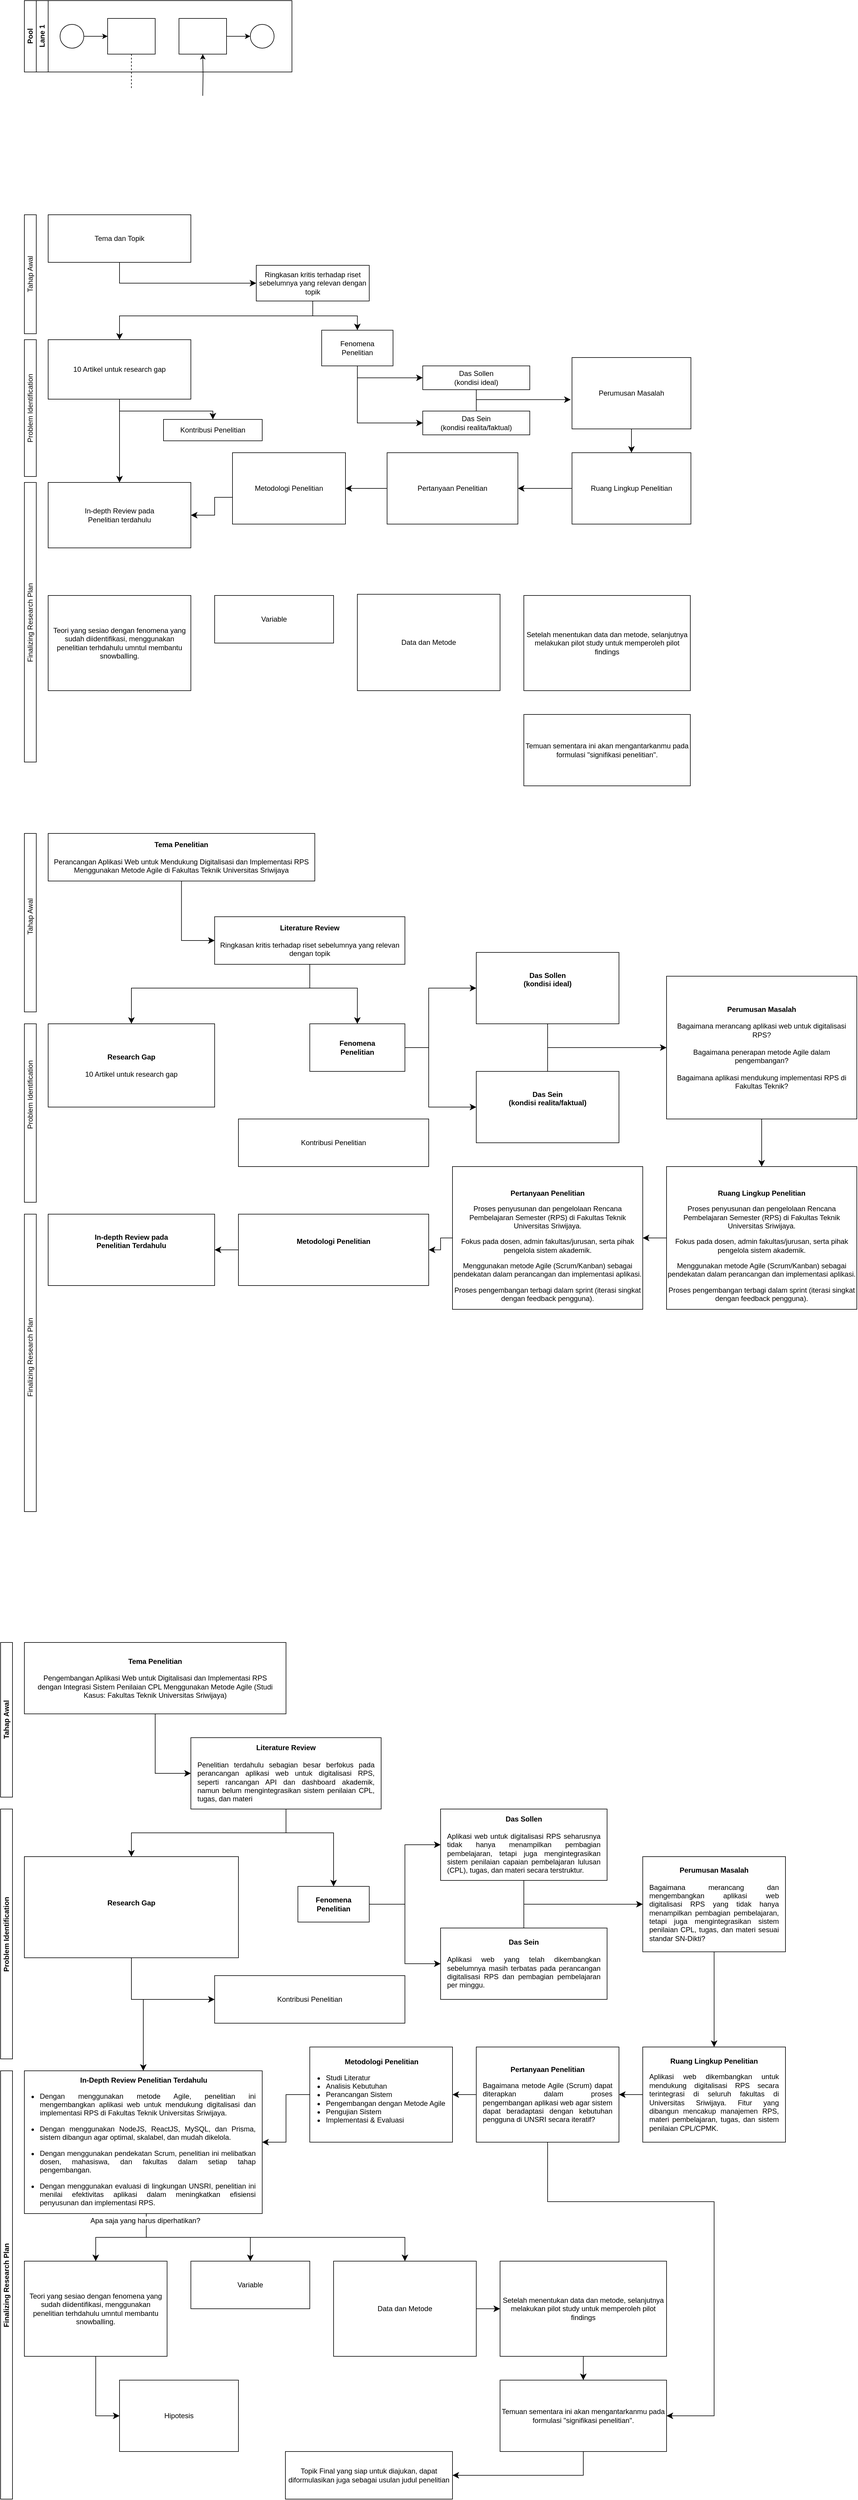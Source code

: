 <mxfile version="28.1.1">
  <diagram id="prtHgNgQTEPvFCAcTncT" name="Page-1">
    <mxGraphModel dx="1389" dy="2029" grid="1" gridSize="10" guides="1" tooltips="1" connect="1" arrows="1" fold="1" page="1" pageScale="1" pageWidth="827" pageHeight="1169" background="none" math="0" shadow="0">
      <root>
        <mxCell id="0" />
        <mxCell id="1" parent="0" />
        <mxCell id="dNxyNK7c78bLwvsdeMH5-19" value="Pool" style="swimlane;html=1;childLayout=stackLayout;resizeParent=1;resizeParentMax=0;horizontal=0;startSize=20;horizontalStack=0;" parent="1" vertex="1">
          <mxGeometry x="120" y="120" width="450" height="120" as="geometry" />
        </mxCell>
        <mxCell id="dNxyNK7c78bLwvsdeMH5-27" value="" style="edgeStyle=orthogonalEdgeStyle;rounded=0;orthogonalLoop=1;jettySize=auto;html=1;dashed=1;endArrow=none;endFill=0;" parent="dNxyNK7c78bLwvsdeMH5-19" source="dNxyNK7c78bLwvsdeMH5-24" edge="1">
          <mxGeometry relative="1" as="geometry">
            <mxPoint x="180" y="150" as="targetPoint" />
          </mxGeometry>
        </mxCell>
        <mxCell id="dNxyNK7c78bLwvsdeMH5-31" style="edgeStyle=orthogonalEdgeStyle;rounded=0;orthogonalLoop=1;jettySize=auto;html=1;endArrow=classic;endFill=1;" parent="dNxyNK7c78bLwvsdeMH5-19" target="dNxyNK7c78bLwvsdeMH5-30" edge="1">
          <mxGeometry relative="1" as="geometry">
            <mxPoint x="300" y="160" as="sourcePoint" />
          </mxGeometry>
        </mxCell>
        <mxCell id="dNxyNK7c78bLwvsdeMH5-20" value="Lane 1" style="swimlane;html=1;startSize=20;horizontal=0;" parent="dNxyNK7c78bLwvsdeMH5-19" vertex="1">
          <mxGeometry x="20" width="430" height="120" as="geometry" />
        </mxCell>
        <mxCell id="dNxyNK7c78bLwvsdeMH5-25" value="" style="edgeStyle=orthogonalEdgeStyle;rounded=0;orthogonalLoop=1;jettySize=auto;html=1;" parent="dNxyNK7c78bLwvsdeMH5-20" source="dNxyNK7c78bLwvsdeMH5-23" target="dNxyNK7c78bLwvsdeMH5-24" edge="1">
          <mxGeometry relative="1" as="geometry" />
        </mxCell>
        <mxCell id="dNxyNK7c78bLwvsdeMH5-23" value="" style="ellipse;whiteSpace=wrap;html=1;" parent="dNxyNK7c78bLwvsdeMH5-20" vertex="1">
          <mxGeometry x="40" y="40" width="40" height="40" as="geometry" />
        </mxCell>
        <mxCell id="dNxyNK7c78bLwvsdeMH5-24" value="" style="rounded=0;whiteSpace=wrap;html=1;fontFamily=Helvetica;fontSize=12;fontColor=#000000;align=center;" parent="dNxyNK7c78bLwvsdeMH5-20" vertex="1">
          <mxGeometry x="120" y="30" width="80" height="60" as="geometry" />
        </mxCell>
        <mxCell id="dNxyNK7c78bLwvsdeMH5-33" value="" style="edgeStyle=orthogonalEdgeStyle;rounded=0;orthogonalLoop=1;jettySize=auto;html=1;endArrow=classic;endFill=1;" parent="dNxyNK7c78bLwvsdeMH5-20" source="dNxyNK7c78bLwvsdeMH5-30" target="dNxyNK7c78bLwvsdeMH5-32" edge="1">
          <mxGeometry relative="1" as="geometry" />
        </mxCell>
        <mxCell id="dNxyNK7c78bLwvsdeMH5-30" value="" style="rounded=0;whiteSpace=wrap;html=1;fontFamily=Helvetica;fontSize=12;fontColor=#000000;align=center;" parent="dNxyNK7c78bLwvsdeMH5-20" vertex="1">
          <mxGeometry x="240" y="30" width="80" height="60" as="geometry" />
        </mxCell>
        <mxCell id="dNxyNK7c78bLwvsdeMH5-32" value="" style="ellipse;whiteSpace=wrap;html=1;" parent="dNxyNK7c78bLwvsdeMH5-20" vertex="1">
          <mxGeometry x="360" y="40" width="40" height="40" as="geometry" />
        </mxCell>
        <mxCell id="nMN_aLY4Aej-MGy4x1CU-2" value="" style="rounded=0;whiteSpace=wrap;html=1;" parent="1" vertex="1">
          <mxGeometry x="120" y="480" width="20" height="200" as="geometry" />
        </mxCell>
        <mxCell id="nMN_aLY4Aej-MGy4x1CU-3" value="Tahap Awal" style="text;html=1;align=center;verticalAlign=middle;whiteSpace=wrap;rounded=0;rotation=-90;" parent="1" vertex="1">
          <mxGeometry x="83.71" y="569.06" width="92.57" height="21.87" as="geometry" />
        </mxCell>
        <mxCell id="nMN_aLY4Aej-MGy4x1CU-5" value="" style="rounded=0;whiteSpace=wrap;html=1;" parent="1" vertex="1">
          <mxGeometry x="120" y="690" width="20" height="230" as="geometry" />
        </mxCell>
        <mxCell id="nMN_aLY4Aej-MGy4x1CU-6" value="Problem Identification" style="text;html=1;align=center;verticalAlign=middle;whiteSpace=wrap;rounded=0;rotation=-90;" parent="1" vertex="1">
          <mxGeometry x="66.86" y="794.06" width="126.29" height="21.87" as="geometry" />
        </mxCell>
        <mxCell id="nMN_aLY4Aej-MGy4x1CU-9" value="" style="rounded=0;whiteSpace=wrap;html=1;" parent="1" vertex="1">
          <mxGeometry x="120" y="930" width="20" height="470" as="geometry" />
        </mxCell>
        <mxCell id="nMN_aLY4Aej-MGy4x1CU-10" value="Finalizing Research Plan" style="text;html=1;align=center;verticalAlign=middle;whiteSpace=wrap;rounded=0;rotation=-90;" parent="1" vertex="1">
          <mxGeometry x="48.42" y="1154.07" width="163.14" height="21.87" as="geometry" />
        </mxCell>
        <mxCell id="nMN_aLY4Aej-MGy4x1CU-13" value="Tema dan Topik" style="rounded=0;whiteSpace=wrap;html=1;" parent="1" vertex="1">
          <mxGeometry x="160" y="480" width="240" height="80" as="geometry" />
        </mxCell>
        <mxCell id="nMN_aLY4Aej-MGy4x1CU-15" value="Ringkasan kritis terhadap riset sebelumnya yang relevan dengan topik" style="rounded=0;whiteSpace=wrap;html=1;" parent="1" vertex="1">
          <mxGeometry x="510" y="565" width="190" height="60" as="geometry" />
        </mxCell>
        <mxCell id="nMN_aLY4Aej-MGy4x1CU-22" value="10 Artikel untuk research gap" style="rounded=0;whiteSpace=wrap;html=1;" parent="1" vertex="1">
          <mxGeometry x="160" y="690" width="240" height="100" as="geometry" />
        </mxCell>
        <mxCell id="nMN_aLY4Aej-MGy4x1CU-24" value="Fenomena&lt;div&gt;Penelitian&lt;/div&gt;" style="rounded=0;whiteSpace=wrap;html=1;" parent="1" vertex="1">
          <mxGeometry x="620" y="674.06" width="120" height="60" as="geometry" />
        </mxCell>
        <mxCell id="nMN_aLY4Aej-MGy4x1CU-33" value="" style="edgeStyle=segmentEdgeStyle;endArrow=classic;html=1;curved=0;rounded=0;endSize=8;startSize=8;fontSize=12;exitX=0.5;exitY=1;exitDx=0;exitDy=0;entryX=0;entryY=0.5;entryDx=0;entryDy=0;" parent="1" source="nMN_aLY4Aej-MGy4x1CU-13" target="nMN_aLY4Aej-MGy4x1CU-15" edge="1">
          <mxGeometry width="50" height="50" relative="1" as="geometry">
            <mxPoint x="370" y="600" as="sourcePoint" />
            <mxPoint x="280" y="630" as="targetPoint" />
            <Array as="points">
              <mxPoint x="280" y="595" />
            </Array>
          </mxGeometry>
        </mxCell>
        <mxCell id="nMN_aLY4Aej-MGy4x1CU-35" value="" style="edgeStyle=elbowEdgeStyle;elbow=vertical;endArrow=classic;html=1;curved=0;rounded=0;endSize=8;startSize=8;fontSize=12;exitX=0.5;exitY=1;exitDx=0;exitDy=0;entryX=0.5;entryY=0;entryDx=0;entryDy=0;" parent="1" source="nMN_aLY4Aej-MGy4x1CU-15" target="nMN_aLY4Aej-MGy4x1CU-22" edge="1">
          <mxGeometry width="50" height="50" relative="1" as="geometry">
            <mxPoint x="370" y="600" as="sourcePoint" />
            <mxPoint x="420" y="550" as="targetPoint" />
            <Array as="points">
              <mxPoint x="520" y="650" />
            </Array>
          </mxGeometry>
        </mxCell>
        <mxCell id="nMN_aLY4Aej-MGy4x1CU-39" value="Das Sollen&lt;div&gt;(kondisi ideal)&lt;/div&gt;" style="rounded=0;whiteSpace=wrap;html=1;" parent="1" vertex="1">
          <mxGeometry x="790" y="734.06" width="180" height="40" as="geometry" />
        </mxCell>
        <mxCell id="nMN_aLY4Aej-MGy4x1CU-40" value="Das Sein&lt;div&gt;(kondisi realita/faktual)&lt;/div&gt;" style="rounded=0;whiteSpace=wrap;html=1;" parent="1" vertex="1">
          <mxGeometry x="790" y="810" width="180" height="40" as="geometry" />
        </mxCell>
        <mxCell id="nMN_aLY4Aej-MGy4x1CU-41" value="" style="edgeStyle=segmentEdgeStyle;endArrow=classic;html=1;curved=0;rounded=0;endSize=8;startSize=8;fontSize=12;exitX=0.5;exitY=1;exitDx=0;exitDy=0;entryX=0;entryY=0.5;entryDx=0;entryDy=0;" parent="1" source="nMN_aLY4Aej-MGy4x1CU-24" target="nMN_aLY4Aej-MGy4x1CU-39" edge="1">
          <mxGeometry width="50" height="50" relative="1" as="geometry">
            <mxPoint x="740" y="760" as="sourcePoint" />
            <mxPoint x="790" y="760" as="targetPoint" />
            <Array as="points">
              <mxPoint x="680" y="754" />
            </Array>
          </mxGeometry>
        </mxCell>
        <mxCell id="nMN_aLY4Aej-MGy4x1CU-44" value="" style="edgeStyle=elbowEdgeStyle;elbow=vertical;endArrow=classic;html=1;curved=0;rounded=0;endSize=8;startSize=8;fontSize=12;entryX=0;entryY=0.5;entryDx=0;entryDy=0;" parent="1" target="nMN_aLY4Aej-MGy4x1CU-40" edge="1">
          <mxGeometry width="50" height="50" relative="1" as="geometry">
            <mxPoint x="680" y="750" as="sourcePoint" />
            <mxPoint x="730" y="850" as="targetPoint" />
            <Array as="points">
              <mxPoint x="740" y="830" />
            </Array>
          </mxGeometry>
        </mxCell>
        <mxCell id="nMN_aLY4Aej-MGy4x1CU-48" value="" style="edgeStyle=elbowEdgeStyle;elbow=vertical;endArrow=classic;html=1;curved=0;rounded=0;endSize=8;startSize=8;fontSize=12;entryX=0.5;entryY=0;entryDx=0;entryDy=0;exitX=0.5;exitY=1;exitDx=0;exitDy=0;" parent="1" source="nMN_aLY4Aej-MGy4x1CU-15" target="nMN_aLY4Aej-MGy4x1CU-24" edge="1">
          <mxGeometry width="50" height="50" relative="1" as="geometry">
            <mxPoint x="600" y="630" as="sourcePoint" />
            <mxPoint x="680" y="660" as="targetPoint" />
            <Array as="points">
              <mxPoint x="640" y="650" />
            </Array>
          </mxGeometry>
        </mxCell>
        <mxCell id="nMN_aLY4Aej-MGy4x1CU-49" value="Perumusan Masalah" style="rounded=0;whiteSpace=wrap;html=1;" parent="1" vertex="1">
          <mxGeometry x="1041" y="720" width="200" height="120" as="geometry" />
        </mxCell>
        <mxCell id="nMN_aLY4Aej-MGy4x1CU-53" value="" style="edgeStyle=segmentEdgeStyle;endArrow=classic;html=1;curved=0;rounded=0;endSize=8;startSize=8;fontSize=12;exitX=0.5;exitY=1;exitDx=0;exitDy=0;entryX=-0.011;entryY=0.59;entryDx=0;entryDy=0;entryPerimeter=0;" parent="1" source="nMN_aLY4Aej-MGy4x1CU-39" target="nMN_aLY4Aej-MGy4x1CU-49" edge="1">
          <mxGeometry width="50" height="50" relative="1" as="geometry">
            <mxPoint x="880" y="870" as="sourcePoint" />
            <mxPoint x="1090" y="791" as="targetPoint" />
            <Array as="points">
              <mxPoint x="880" y="791" />
            </Array>
          </mxGeometry>
        </mxCell>
        <mxCell id="nMN_aLY4Aej-MGy4x1CU-56" value="Kontribusi Penelitian" style="rounded=0;whiteSpace=wrap;html=1;" parent="1" vertex="1">
          <mxGeometry x="354" y="824.06" width="166" height="35.94" as="geometry" />
        </mxCell>
        <mxCell id="nMN_aLY4Aej-MGy4x1CU-58" value="" style="edgeStyle=segmentEdgeStyle;endArrow=classic;html=1;curved=0;rounded=0;endSize=8;startSize=8;fontSize=12;exitX=0.5;exitY=1;exitDx=0;exitDy=0;entryX=0.5;entryY=0;entryDx=0;entryDy=0;" parent="1" source="nMN_aLY4Aej-MGy4x1CU-22" target="nMN_aLY4Aej-MGy4x1CU-56" edge="1">
          <mxGeometry width="50" height="50" relative="1" as="geometry">
            <mxPoint x="440" y="1060" as="sourcePoint" />
            <mxPoint x="490" y="1010" as="targetPoint" />
            <Array as="points">
              <mxPoint x="280" y="810" />
              <mxPoint x="437" y="810" />
            </Array>
          </mxGeometry>
        </mxCell>
        <mxCell id="nMN_aLY4Aej-MGy4x1CU-59" value="In-depth Review pada&lt;div&gt;Penelitian terdahulu&lt;/div&gt;" style="rounded=0;whiteSpace=wrap;html=1;" parent="1" vertex="1">
          <mxGeometry x="160" y="930" width="240" height="110" as="geometry" />
        </mxCell>
        <mxCell id="nMN_aLY4Aej-MGy4x1CU-60" value="" style="endArrow=classic;html=1;rounded=0;fontSize=12;startSize=8;endSize=8;curved=1;exitX=0.5;exitY=1;exitDx=0;exitDy=0;entryX=0.5;entryY=0;entryDx=0;entryDy=0;" parent="1" source="nMN_aLY4Aej-MGy4x1CU-22" target="nMN_aLY4Aej-MGy4x1CU-59" edge="1">
          <mxGeometry width="50" height="50" relative="1" as="geometry">
            <mxPoint x="350" y="920" as="sourcePoint" />
            <mxPoint x="400" y="870" as="targetPoint" />
          </mxGeometry>
        </mxCell>
        <mxCell id="nMN_aLY4Aej-MGy4x1CU-62" value="Metodologi Penelitian" style="rounded=0;whiteSpace=wrap;html=1;" parent="1" vertex="1">
          <mxGeometry x="470" y="880" width="190" height="120" as="geometry" />
        </mxCell>
        <mxCell id="nMN_aLY4Aej-MGy4x1CU-63" value="" style="edgeStyle=segmentEdgeStyle;endArrow=classic;html=1;curved=0;rounded=0;endSize=8;startSize=8;fontSize=12;entryX=1;entryY=0.5;entryDx=0;entryDy=0;exitX=0;exitY=0.5;exitDx=0;exitDy=0;" parent="1" source="nMN_aLY4Aej-MGy4x1CU-62" target="nMN_aLY4Aej-MGy4x1CU-59" edge="1">
          <mxGeometry width="50" height="50" relative="1" as="geometry">
            <mxPoint x="630" y="960" as="sourcePoint" />
            <mxPoint x="680" y="910" as="targetPoint" />
            <Array as="points">
              <mxPoint x="440" y="955" />
              <mxPoint x="440" y="985" />
            </Array>
          </mxGeometry>
        </mxCell>
        <mxCell id="nMN_aLY4Aej-MGy4x1CU-66" value="" style="endArrow=none;html=1;rounded=0;fontSize=12;startSize=8;endSize=8;curved=1;exitX=0.5;exitY=1;exitDx=0;exitDy=0;entryX=0.5;entryY=0;entryDx=0;entryDy=0;" parent="1" source="nMN_aLY4Aej-MGy4x1CU-39" target="nMN_aLY4Aej-MGy4x1CU-40" edge="1">
          <mxGeometry width="50" height="50" relative="1" as="geometry">
            <mxPoint x="1000" y="690" as="sourcePoint" />
            <mxPoint x="1050" y="640" as="targetPoint" />
          </mxGeometry>
        </mxCell>
        <mxCell id="nMN_aLY4Aej-MGy4x1CU-68" value="Ruang Lingkup Penelitian" style="rounded=0;whiteSpace=wrap;html=1;" parent="1" vertex="1">
          <mxGeometry x="1041" y="880" width="200" height="120" as="geometry" />
        </mxCell>
        <mxCell id="nMN_aLY4Aej-MGy4x1CU-70" value="" style="endArrow=classic;html=1;rounded=0;fontSize=12;startSize=8;endSize=8;curved=1;exitX=0.5;exitY=1;exitDx=0;exitDy=0;" parent="1" source="nMN_aLY4Aej-MGy4x1CU-49" target="nMN_aLY4Aej-MGy4x1CU-68" edge="1">
          <mxGeometry width="50" height="50" relative="1" as="geometry">
            <mxPoint x="1110" y="760" as="sourcePoint" />
            <mxPoint x="1160" y="710" as="targetPoint" />
          </mxGeometry>
        </mxCell>
        <mxCell id="nMN_aLY4Aej-MGy4x1CU-71" value="Pertanyaan Penelitian" style="rounded=0;whiteSpace=wrap;html=1;" parent="1" vertex="1">
          <mxGeometry x="730" y="880" width="220" height="120" as="geometry" />
        </mxCell>
        <mxCell id="nMN_aLY4Aej-MGy4x1CU-72" value="" style="endArrow=classic;html=1;rounded=0;fontSize=12;startSize=8;endSize=8;curved=1;exitX=0;exitY=0.5;exitDx=0;exitDy=0;entryX=1;entryY=0.5;entryDx=0;entryDy=0;" parent="1" source="nMN_aLY4Aej-MGy4x1CU-68" target="nMN_aLY4Aej-MGy4x1CU-71" edge="1">
          <mxGeometry width="50" height="50" relative="1" as="geometry">
            <mxPoint x="960" y="840" as="sourcePoint" />
            <mxPoint x="1010" y="790" as="targetPoint" />
          </mxGeometry>
        </mxCell>
        <mxCell id="nMN_aLY4Aej-MGy4x1CU-73" value="" style="endArrow=classic;html=1;rounded=0;fontSize=12;startSize=8;endSize=8;curved=1;exitX=0;exitY=0.5;exitDx=0;exitDy=0;entryX=1;entryY=0.5;entryDx=0;entryDy=0;" parent="1" source="nMN_aLY4Aej-MGy4x1CU-71" target="nMN_aLY4Aej-MGy4x1CU-62" edge="1">
          <mxGeometry width="50" height="50" relative="1" as="geometry">
            <mxPoint x="810" y="840" as="sourcePoint" />
            <mxPoint x="860" y="790" as="targetPoint" />
          </mxGeometry>
        </mxCell>
        <mxCell id="nMN_aLY4Aej-MGy4x1CU-74" value="" style="rounded=0;whiteSpace=wrap;html=1;" parent="1" vertex="1">
          <mxGeometry x="120.01" y="1520" width="20" height="300" as="geometry" />
        </mxCell>
        <mxCell id="nMN_aLY4Aej-MGy4x1CU-75" value="Tahap Awal" style="text;html=1;align=center;verticalAlign=middle;whiteSpace=wrap;rounded=0;rotation=-90;" parent="1" vertex="1">
          <mxGeometry x="83.72" y="1649.06" width="92.57" height="21.87" as="geometry" />
        </mxCell>
        <mxCell id="nMN_aLY4Aej-MGy4x1CU-76" value="" style="rounded=0;whiteSpace=wrap;html=1;" parent="1" vertex="1">
          <mxGeometry x="120.01" y="1840" width="20" height="300" as="geometry" />
        </mxCell>
        <mxCell id="nMN_aLY4Aej-MGy4x1CU-77" value="Problem Identification" style="text;html=1;align=center;verticalAlign=middle;whiteSpace=wrap;rounded=0;rotation=-90;" parent="1" vertex="1">
          <mxGeometry x="66.86" y="1948.13" width="126.29" height="21.87" as="geometry" />
        </mxCell>
        <mxCell id="nMN_aLY4Aej-MGy4x1CU-78" value="" style="rounded=0;whiteSpace=wrap;html=1;" parent="1" vertex="1">
          <mxGeometry x="120.01" y="2160" width="20" height="500" as="geometry" />
        </mxCell>
        <mxCell id="nMN_aLY4Aej-MGy4x1CU-79" value="Finalizing Research Plan" style="text;html=1;align=center;verticalAlign=middle;whiteSpace=wrap;rounded=0;rotation=-90;" parent="1" vertex="1">
          <mxGeometry x="48.44" y="2389.07" width="163.14" height="21.87" as="geometry" />
        </mxCell>
        <mxCell id="nMN_aLY4Aej-MGy4x1CU-80" value="&lt;div&gt;&lt;b&gt;Tema Penelitian&lt;/b&gt;&lt;/div&gt;&lt;div&gt;&lt;br&gt;&lt;/div&gt;Perancangan Aplikasi Web untuk Mendukung Digitalisasi dan Implementasi RPS Menggunakan Metode Agile di Fakultas Teknik Universitas Sriwijaya" style="rounded=0;whiteSpace=wrap;html=1;" parent="1" vertex="1">
          <mxGeometry x="160" y="1520" width="448.44" height="80" as="geometry" />
        </mxCell>
        <mxCell id="nMN_aLY4Aej-MGy4x1CU-81" value="&lt;div&gt;&lt;b&gt;Literature Review&lt;/b&gt;&lt;/div&gt;&lt;div&gt;&lt;br&gt;&lt;/div&gt;Ringkasan kritis terhadap riset sebelumnya yang relevan dengan topik" style="rounded=0;whiteSpace=wrap;html=1;" parent="1" vertex="1">
          <mxGeometry x="440" y="1660" width="320" height="80" as="geometry" />
        </mxCell>
        <mxCell id="nMN_aLY4Aej-MGy4x1CU-82" value="&lt;div&gt;&lt;b&gt;Research Gap&lt;/b&gt;&lt;/div&gt;&lt;div&gt;&lt;br&gt;&lt;/div&gt;10 Artikel untuk research gap" style="rounded=0;whiteSpace=wrap;html=1;" parent="1" vertex="1">
          <mxGeometry x="160" y="1840" width="280" height="140" as="geometry" />
        </mxCell>
        <mxCell id="nMN_aLY4Aej-MGy4x1CU-84" value="" style="edgeStyle=segmentEdgeStyle;endArrow=classic;html=1;curved=0;rounded=0;endSize=8;startSize=8;fontSize=12;exitX=0.5;exitY=1;exitDx=0;exitDy=0;entryX=0;entryY=0.5;entryDx=0;entryDy=0;" parent="1" source="nMN_aLY4Aej-MGy4x1CU-80" target="nMN_aLY4Aej-MGy4x1CU-81" edge="1">
          <mxGeometry width="50" height="50" relative="1" as="geometry">
            <mxPoint x="361.56" y="1640" as="sourcePoint" />
            <mxPoint x="271.56" y="1670" as="targetPoint" />
            <Array as="points">
              <mxPoint x="384" y="1700" />
            </Array>
          </mxGeometry>
        </mxCell>
        <mxCell id="nMN_aLY4Aej-MGy4x1CU-85" value="" style="edgeStyle=elbowEdgeStyle;elbow=vertical;endArrow=classic;html=1;curved=0;rounded=0;endSize=8;startSize=8;fontSize=12;exitX=0.5;exitY=1;exitDx=0;exitDy=0;entryX=0.5;entryY=0;entryDx=0;entryDy=0;" parent="1" source="nMN_aLY4Aej-MGy4x1CU-81" target="nMN_aLY4Aej-MGy4x1CU-82" edge="1">
          <mxGeometry width="50" height="50" relative="1" as="geometry">
            <mxPoint x="361.56" y="1640" as="sourcePoint" />
            <mxPoint x="411.56" y="1590" as="targetPoint" />
            <Array as="points">
              <mxPoint x="460" y="1780" />
            </Array>
          </mxGeometry>
        </mxCell>
        <mxCell id="nMN_aLY4Aej-MGy4x1CU-86" value="&lt;b&gt;Das Sollen&lt;/b&gt;&lt;div&gt;&lt;b&gt;(kondisi ideal)&lt;/b&gt;&lt;/div&gt;&lt;div&gt;&lt;b&gt;&lt;br&gt;&lt;/b&gt;&lt;/div&gt;&lt;div&gt;&lt;b&gt;&lt;br&gt;&lt;/b&gt;&lt;/div&gt;" style="rounded=0;whiteSpace=wrap;html=1;" parent="1" vertex="1">
          <mxGeometry x="880" y="1720" width="240" height="120" as="geometry" />
        </mxCell>
        <mxCell id="nMN_aLY4Aej-MGy4x1CU-87" value="&lt;b&gt;Das Sein&lt;/b&gt;&lt;div&gt;&lt;b&gt;(kondisi realita/faktual)&lt;/b&gt;&lt;/div&gt;&lt;div&gt;&lt;b&gt;&lt;br&gt;&lt;/b&gt;&lt;/div&gt;&lt;div&gt;&lt;b&gt;&lt;br&gt;&lt;/b&gt;&lt;/div&gt;" style="rounded=0;whiteSpace=wrap;html=1;" parent="1" vertex="1">
          <mxGeometry x="880" y="1920" width="240" height="120" as="geometry" />
        </mxCell>
        <mxCell id="nMN_aLY4Aej-MGy4x1CU-121" value="" style="edgeStyle=none;curved=1;rounded=0;orthogonalLoop=1;jettySize=auto;html=1;fontSize=12;startSize=8;endSize=8;" parent="1" source="nMN_aLY4Aej-MGy4x1CU-91" target="nMN_aLY4Aej-MGy4x1CU-100" edge="1">
          <mxGeometry relative="1" as="geometry" />
        </mxCell>
        <mxCell id="nMN_aLY4Aej-MGy4x1CU-91" value="&lt;div&gt;&lt;b&gt;Perumusan Masalah&lt;/b&gt;&lt;/div&gt;&lt;div&gt;&lt;br&gt;&lt;/div&gt;&lt;div&gt;Bagaimana merancang aplikasi web untuk digitalisasi RPS?&lt;/div&gt;&lt;div&gt;&lt;br&gt;&lt;/div&gt;&lt;div&gt;Bagaimana penerapan metode Agile dalam pengembangan?&lt;/div&gt;&lt;div&gt;&lt;br&gt;&lt;/div&gt;&lt;div&gt;Bagaimana aplikasi mendukung implementasi RPS di Fakultas Teknik?&lt;/div&gt;" style="rounded=0;whiteSpace=wrap;html=1;" parent="1" vertex="1">
          <mxGeometry x="1200" y="1760" width="320" height="240" as="geometry" />
        </mxCell>
        <mxCell id="nMN_aLY4Aej-MGy4x1CU-93" value="Kontribusi Penelitian" style="rounded=0;whiteSpace=wrap;html=1;" parent="1" vertex="1">
          <mxGeometry x="480" y="2000" width="320" height="80" as="geometry" />
        </mxCell>
        <mxCell id="nMN_aLY4Aej-MGy4x1CU-95" value="&lt;b&gt;In-depth Review pada&lt;/b&gt;&lt;div&gt;&lt;b&gt;Penelitian Terdahulu&lt;/b&gt;&lt;/div&gt;&lt;div&gt;&lt;b&gt;&lt;br&gt;&lt;/b&gt;&lt;/div&gt;&lt;div&gt;&lt;b&gt;&lt;br&gt;&lt;/b&gt;&lt;/div&gt;" style="rounded=0;whiteSpace=wrap;html=1;" parent="1" vertex="1">
          <mxGeometry x="160" y="2160" width="280" height="120" as="geometry" />
        </mxCell>
        <mxCell id="nMN_aLY4Aej-MGy4x1CU-97" value="&lt;b&gt;Metodologi Penelitian&lt;/b&gt;&lt;div&gt;&lt;br&gt;&lt;/div&gt;&lt;div&gt;&lt;br&gt;&lt;/div&gt;" style="rounded=0;whiteSpace=wrap;html=1;" parent="1" vertex="1">
          <mxGeometry x="480" y="2160" width="320" height="120" as="geometry" />
        </mxCell>
        <mxCell id="nMN_aLY4Aej-MGy4x1CU-98" value="" style="edgeStyle=segmentEdgeStyle;endArrow=classic;html=1;curved=0;rounded=0;endSize=8;startSize=8;fontSize=12;entryX=1;entryY=0.5;entryDx=0;entryDy=0;exitX=0;exitY=0.5;exitDx=0;exitDy=0;" parent="1" source="nMN_aLY4Aej-MGy4x1CU-97" target="nMN_aLY4Aej-MGy4x1CU-95" edge="1">
          <mxGeometry width="50" height="50" relative="1" as="geometry">
            <mxPoint x="621.56" y="2020" as="sourcePoint" />
            <mxPoint x="671.56" y="1970" as="targetPoint" />
            <Array as="points">
              <mxPoint x="480" y="2220" />
              <mxPoint x="480" y="2220" />
            </Array>
          </mxGeometry>
        </mxCell>
        <mxCell id="nMN_aLY4Aej-MGy4x1CU-100" value="&lt;p data-pm-slice=&quot;0 0 []&quot;&gt;&lt;br&gt;&lt;/p&gt;&lt;p data-pm-slice=&quot;0 0 []&quot;&gt;&lt;b&gt;Ruang Lingkup Penelitian&lt;/b&gt;&lt;/p&gt;&lt;p data-pm-slice=&quot;0 0 []&quot;&gt;Proses penyusunan dan pengelolaan Rencana Pembelajaran Semester (RPS) di Fakultas Teknik Universitas Sriwijaya.&lt;/p&gt;&lt;p&gt;&lt;/p&gt;&lt;p&gt;Fokus pada dosen, admin fakultas/jurusan, serta pihak pengelola sistem akademik.&lt;/p&gt;&lt;p&gt;&lt;/p&gt;&lt;p&gt;Menggunakan metode Agile (Scrum/Kanban) sebagai pendekatan dalam perancangan dan implementasi aplikasi.&lt;/p&gt;&lt;p&gt;&lt;/p&gt;&lt;p&gt;Proses pengembangan terbagi dalam sprint (iterasi singkat dengan feedback pengguna).&lt;/p&gt;" style="rounded=0;whiteSpace=wrap;html=1;" parent="1" vertex="1">
          <mxGeometry x="1200" y="2080" width="320" height="240" as="geometry" />
        </mxCell>
        <mxCell id="nMN_aLY4Aej-MGy4x1CU-102" value="&lt;p data-pm-slice=&quot;0 0 []&quot;&gt;&lt;br&gt;&lt;/p&gt;&lt;p data-pm-slice=&quot;0 0 []&quot;&gt;&lt;b&gt;Pertanyaan Penelitian&lt;/b&gt;&lt;/p&gt;&lt;p data-pm-slice=&quot;0 0 []&quot;&gt;Proses penyusunan dan pengelolaan Rencana Pembelajaran Semester (RPS) di Fakultas Teknik Universitas Sriwijaya.&lt;/p&gt;&lt;p&gt;&lt;/p&gt;&lt;p&gt;Fokus pada dosen, admin fakultas/jurusan, serta pihak pengelola sistem akademik.&lt;/p&gt;&lt;p&gt;&lt;/p&gt;&lt;p&gt;Menggunakan metode Agile (Scrum/Kanban) sebagai pendekatan dalam perancangan dan implementasi aplikasi.&lt;/p&gt;&lt;p&gt;&lt;/p&gt;&lt;p&gt;Proses pengembangan terbagi dalam sprint (iterasi singkat dengan feedback pengguna).&lt;/p&gt;" style="rounded=0;whiteSpace=wrap;html=1;" parent="1" vertex="1">
          <mxGeometry x="840" y="2080" width="320" height="240" as="geometry" />
        </mxCell>
        <mxCell id="nMN_aLY4Aej-MGy4x1CU-103" value="" style="endArrow=classic;html=1;rounded=0;fontSize=12;startSize=8;endSize=8;curved=1;exitX=0;exitY=0.5;exitDx=0;exitDy=0;entryX=1;entryY=0.5;entryDx=0;entryDy=0;" parent="1" source="nMN_aLY4Aej-MGy4x1CU-100" target="nMN_aLY4Aej-MGy4x1CU-102" edge="1">
          <mxGeometry width="50" height="50" relative="1" as="geometry">
            <mxPoint x="951.56" y="1900" as="sourcePoint" />
            <mxPoint x="1001.56" y="1850" as="targetPoint" />
          </mxGeometry>
        </mxCell>
        <mxCell id="nMN_aLY4Aej-MGy4x1CU-104" value="" style="endArrow=classic;html=1;rounded=0;fontSize=12;startSize=8;endSize=8;exitX=0;exitY=0.5;exitDx=0;exitDy=0;entryX=1;entryY=0.5;entryDx=0;entryDy=0;edgeStyle=orthogonalEdgeStyle;" parent="1" source="nMN_aLY4Aej-MGy4x1CU-102" target="nMN_aLY4Aej-MGy4x1CU-97" edge="1">
          <mxGeometry width="50" height="50" relative="1" as="geometry">
            <mxPoint x="801.56" y="1900" as="sourcePoint" />
            <mxPoint x="851.56" y="1850" as="targetPoint" />
          </mxGeometry>
        </mxCell>
        <mxCell id="nMN_aLY4Aej-MGy4x1CU-83" value="&lt;b&gt;Fenomena&lt;/b&gt;&lt;div&gt;&lt;b&gt;Penelitian&lt;/b&gt;&lt;/div&gt;" style="rounded=0;whiteSpace=wrap;html=1;" parent="1" vertex="1">
          <mxGeometry x="600" y="1840" width="160" height="80" as="geometry" />
        </mxCell>
        <mxCell id="nMN_aLY4Aej-MGy4x1CU-112" value="" style="edgeStyle=segmentEdgeStyle;endArrow=classic;html=1;curved=0;rounded=0;endSize=8;startSize=8;fontSize=12;exitX=0.5;exitY=1;exitDx=0;exitDy=0;entryX=0.5;entryY=0;entryDx=0;entryDy=0;" parent="1" source="nMN_aLY4Aej-MGy4x1CU-81" target="nMN_aLY4Aej-MGy4x1CU-83" edge="1">
          <mxGeometry width="50" height="50" relative="1" as="geometry">
            <mxPoint x="610" y="1800" as="sourcePoint" />
            <mxPoint x="660" y="1750" as="targetPoint" />
            <Array as="points">
              <mxPoint x="600" y="1780" />
              <mxPoint x="680" y="1780" />
            </Array>
          </mxGeometry>
        </mxCell>
        <mxCell id="nMN_aLY4Aej-MGy4x1CU-114" value="" style="edgeStyle=segmentEdgeStyle;endArrow=classic;html=1;curved=0;rounded=0;endSize=8;startSize=8;fontSize=12;exitX=1;exitY=0.5;exitDx=0;exitDy=0;entryX=0;entryY=0.5;entryDx=0;entryDy=0;" parent="1" source="nMN_aLY4Aej-MGy4x1CU-83" target="nMN_aLY4Aej-MGy4x1CU-86" edge="1">
          <mxGeometry width="50" height="50" relative="1" as="geometry">
            <mxPoint x="890" y="1930" as="sourcePoint" />
            <mxPoint x="840" y="1820" as="targetPoint" />
            <Array as="points">
              <mxPoint x="800" y="1880" />
              <mxPoint x="800" y="1780" />
            </Array>
          </mxGeometry>
        </mxCell>
        <mxCell id="nMN_aLY4Aej-MGy4x1CU-115" value="" style="edgeStyle=segmentEdgeStyle;endArrow=classic;html=1;curved=0;rounded=0;endSize=8;startSize=8;fontSize=12;exitX=1;exitY=0.5;exitDx=0;exitDy=0;entryX=0;entryY=0.5;entryDx=0;entryDy=0;" parent="1" source="nMN_aLY4Aej-MGy4x1CU-83" target="nMN_aLY4Aej-MGy4x1CU-87" edge="1">
          <mxGeometry width="50" height="50" relative="1" as="geometry">
            <mxPoint x="890" y="1930" as="sourcePoint" />
            <mxPoint x="940" y="1880" as="targetPoint" />
            <Array as="points">
              <mxPoint x="800" y="1880" />
              <mxPoint x="800" y="1980" />
            </Array>
          </mxGeometry>
        </mxCell>
        <mxCell id="nMN_aLY4Aej-MGy4x1CU-116" value="" style="edgeStyle=segmentEdgeStyle;endArrow=classic;html=1;curved=0;rounded=0;endSize=8;startSize=8;fontSize=12;exitX=0.5;exitY=0;exitDx=0;exitDy=0;" parent="1" source="nMN_aLY4Aej-MGy4x1CU-87" target="nMN_aLY4Aej-MGy4x1CU-91" edge="1">
          <mxGeometry width="50" height="50" relative="1" as="geometry">
            <mxPoint x="890" y="1930" as="sourcePoint" />
            <mxPoint x="1160" y="1880" as="targetPoint" />
            <Array as="points">
              <mxPoint x="1000" y="1880" />
            </Array>
          </mxGeometry>
        </mxCell>
        <mxCell id="nMN_aLY4Aej-MGy4x1CU-117" value="" style="endArrow=none;html=1;rounded=0;fontSize=12;startSize=8;endSize=8;curved=1;" parent="1" source="nMN_aLY4Aej-MGy4x1CU-87" target="nMN_aLY4Aej-MGy4x1CU-86" edge="1">
          <mxGeometry width="50" height="50" relative="1" as="geometry">
            <mxPoint x="890" y="1930" as="sourcePoint" />
            <mxPoint x="940" y="1850" as="targetPoint" />
          </mxGeometry>
        </mxCell>
        <mxCell id="nMN_aLY4Aej-MGy4x1CU-122" style="edgeStyle=none;curved=1;rounded=0;orthogonalLoop=1;jettySize=auto;html=1;exitX=0.5;exitY=1;exitDx=0;exitDy=0;fontSize=12;startSize=8;endSize=8;" parent="1" source="nMN_aLY4Aej-MGy4x1CU-91" target="nMN_aLY4Aej-MGy4x1CU-91" edge="1">
          <mxGeometry relative="1" as="geometry" />
        </mxCell>
        <mxCell id="2Rb1Rq0uL14Hy_rAvJgN-1" value="Teori yang sesiao dengan fenomena yang sudah diidentifikasi, menggunakan penelitian terhdahulu umntul membantu snowballing." style="rounded=0;whiteSpace=wrap;html=1;" parent="1" vertex="1">
          <mxGeometry x="160" y="1120" width="240" height="160" as="geometry" />
        </mxCell>
        <mxCell id="2Rb1Rq0uL14Hy_rAvJgN-2" value="Temuan sementara ini akan mengantarkanmu pada formulasi &quot;signifikasi penelitian&quot;." style="rounded=0;whiteSpace=wrap;html=1;" parent="1" vertex="1">
          <mxGeometry x="960" y="1320" width="280" height="120" as="geometry" />
        </mxCell>
        <mxCell id="2Rb1Rq0uL14Hy_rAvJgN-3" value="Variable" style="rounded=0;whiteSpace=wrap;html=1;" parent="1" vertex="1">
          <mxGeometry x="440" y="1120" width="200" height="80" as="geometry" />
        </mxCell>
        <mxCell id="2Rb1Rq0uL14Hy_rAvJgN-4" value="Data dan Metode" style="rounded=0;whiteSpace=wrap;html=1;" parent="1" vertex="1">
          <mxGeometry x="680" y="1117.97" width="240" height="162.03" as="geometry" />
        </mxCell>
        <mxCell id="2Rb1Rq0uL14Hy_rAvJgN-5" value="Setelah menentukan data dan metode, selanjutnya melakukan pilot study untuk memperoleh pilot findings" style="rounded=0;whiteSpace=wrap;html=1;" parent="1" vertex="1">
          <mxGeometry x="960" y="1120" width="280" height="160" as="geometry" />
        </mxCell>
        <mxCell id="2Rb1Rq0uL14Hy_rAvJgN-6" value="" style="rounded=0;whiteSpace=wrap;html=1;" parent="1" vertex="1">
          <mxGeometry x="80" y="2880" width="20" height="260" as="geometry" />
        </mxCell>
        <mxCell id="2Rb1Rq0uL14Hy_rAvJgN-7" value="Tahap Awal" style="text;html=1;align=center;verticalAlign=middle;whiteSpace=wrap;rounded=0;rotation=-90;fontStyle=1" parent="1" vertex="1">
          <mxGeometry x="43.72" y="2999.06" width="92.57" height="21.87" as="geometry" />
        </mxCell>
        <mxCell id="2Rb1Rq0uL14Hy_rAvJgN-12" value="&lt;div&gt;&lt;b&gt;Tema Penelitian&lt;/b&gt;&lt;/div&gt;&lt;div&gt;&lt;br&gt;&lt;/div&gt;Pengembangan Aplikasi Web untuk Digitalisasi dan Implementasi RPS dengan Integrasi Sistem Penilaian CPL Menggunakan Metode Agile (Studi Kasus: Fakultas Teknik Universitas Sriwijaya)" style="rounded=0;whiteSpace=wrap;html=1;spacingLeft=10;spacingRight=10;" parent="1" vertex="1">
          <mxGeometry x="120" y="2880" width="440" height="120" as="geometry" />
        </mxCell>
        <mxCell id="2Rb1Rq0uL14Hy_rAvJgN-13" value="&lt;div&gt;&lt;b&gt;Literature Review&lt;/b&gt;&lt;/div&gt;&lt;div&gt;&lt;br&gt;&lt;/div&gt;&lt;div style=&quot;text-align: justify;&quot;&gt;&lt;span style=&quot;background-color: transparent; color: light-dark(rgb(0, 0, 0), rgb(255, 255, 255));&quot;&gt;Penelitian terdahulu sebagian besar berfokus pada perancangan aplikasi web untuk digitalisasi RPS, seperti rancangan API dan dashboard akademik, namun belum mengintegrasikan sistem penilaian CPL, tugas, dan materi&lt;/span&gt;&lt;/div&gt;" style="rounded=0;whiteSpace=wrap;html=1;spacingLeft=10;spacingRight=10;" parent="1" vertex="1">
          <mxGeometry x="400" y="3040" width="320" height="120" as="geometry" />
        </mxCell>
        <mxCell id="2Rb1Rq0uL14Hy_rAvJgN-14" value="&lt;div style=&quot;&quot;&gt;&lt;div&gt;&lt;b&gt;Research Gap&lt;/b&gt;&lt;/div&gt;&lt;div&gt;&lt;b&gt;&lt;br&gt;&lt;/b&gt;&lt;/div&gt;&lt;/div&gt;" style="rounded=0;whiteSpace=wrap;html=1;spacingLeft=10;spacingRight=10;" parent="1" vertex="1">
          <mxGeometry x="120" y="3240" width="360" height="170" as="geometry" />
        </mxCell>
        <mxCell id="2Rb1Rq0uL14Hy_rAvJgN-15" value="" style="edgeStyle=segmentEdgeStyle;endArrow=classic;html=1;curved=0;rounded=0;endSize=8;startSize=8;fontSize=12;exitX=0.5;exitY=1;exitDx=0;exitDy=0;entryX=0;entryY=0.5;entryDx=0;entryDy=0;" parent="1" source="2Rb1Rq0uL14Hy_rAvJgN-12" target="2Rb1Rq0uL14Hy_rAvJgN-13" edge="1">
          <mxGeometry width="50" height="50" relative="1" as="geometry">
            <mxPoint x="323.12" y="3080" as="sourcePoint" />
            <mxPoint x="233.12" y="3110" as="targetPoint" />
            <Array as="points">
              <mxPoint x="340" y="3100" />
            </Array>
          </mxGeometry>
        </mxCell>
        <mxCell id="2Rb1Rq0uL14Hy_rAvJgN-16" value="" style="edgeStyle=elbowEdgeStyle;elbow=vertical;endArrow=classic;html=1;curved=0;rounded=0;endSize=8;startSize=8;fontSize=12;exitX=0.5;exitY=1;exitDx=0;exitDy=0;entryX=0.5;entryY=0;entryDx=0;entryDy=0;" parent="1" source="2Rb1Rq0uL14Hy_rAvJgN-13" target="2Rb1Rq0uL14Hy_rAvJgN-14" edge="1">
          <mxGeometry width="50" height="50" relative="1" as="geometry">
            <mxPoint x="323.12" y="3080" as="sourcePoint" />
            <mxPoint x="373.12" y="3030" as="targetPoint" />
            <Array as="points" />
          </mxGeometry>
        </mxCell>
        <mxCell id="2Rb1Rq0uL14Hy_rAvJgN-17" value="&lt;b&gt;Das Sollen&lt;/b&gt;&lt;div&gt;&lt;br&gt;&lt;/div&gt;&lt;div style=&quot;text-align: justify;&quot;&gt;Aplikasi web untuk digitalisasi RPS seharusnya tidak hanya menampilkan pembagian pembelajaran, tetapi juga mengintegrasikan sistem penilaian capaian pembelajaran lulusan (CPL), tugas, dan materi secara terstruktur.&lt;/div&gt;" style="rounded=0;whiteSpace=wrap;html=1;spacingLeft=10;spacingRight=10;" parent="1" vertex="1">
          <mxGeometry x="820" y="3160" width="280" height="120" as="geometry" />
        </mxCell>
        <mxCell id="2Rb1Rq0uL14Hy_rAvJgN-18" value="&lt;b&gt;Das Sein&lt;/b&gt;&lt;div&gt;&lt;br&gt;&lt;/div&gt;&lt;div style=&quot;text-align: justify;&quot;&gt;Aplikasi web yang telah dikembangkan sebelumnya masih terbatas pada perancangan digitalisasi RPS dan pembagian pembelajaran per minggu.&lt;/div&gt;" style="rounded=0;whiteSpace=wrap;html=1;spacingLeft=10;spacingRight=10;align=center;" parent="1" vertex="1">
          <mxGeometry x="820" y="3360" width="280" height="120" as="geometry" />
        </mxCell>
        <mxCell id="2Rb1Rq0uL14Hy_rAvJgN-19" value="" style="edgeStyle=none;curved=1;rounded=0;orthogonalLoop=1;jettySize=auto;html=1;fontSize=12;startSize=8;endSize=8;" parent="1" source="2Rb1Rq0uL14Hy_rAvJgN-20" target="2Rb1Rq0uL14Hy_rAvJgN-26" edge="1">
          <mxGeometry relative="1" as="geometry" />
        </mxCell>
        <mxCell id="2Rb1Rq0uL14Hy_rAvJgN-20" value="&lt;div&gt;&lt;b&gt;Perumusan Masalah&lt;/b&gt;&lt;/div&gt;&lt;div&gt;&lt;b&gt;&lt;br&gt;&lt;/b&gt;&lt;/div&gt;&lt;div style=&quot;text-align: justify;&quot;&gt;&lt;span style=&quot;background-color: transparent; color: light-dark(rgb(0, 0, 0), rgb(255, 255, 255));&quot;&gt;Bagaimana merancang dan mengembangkan aplikasi web digitalisasi RPS yang tidak hanya menampilkan pembagian pembelajaran, tetapi juga &lt;/span&gt;&lt;span style=&quot;text-align: justify; background-color: transparent; color: light-dark(rgb(0, 0, 0), rgb(255, 255, 255));&quot; data-end=&quot;444&quot; data-start=&quot;384&quot;&gt;mengintegrasikan sistem penilaian CPL, tugas, dan materi&lt;/span&gt;&lt;span style=&quot;text-align: justify; background-color: transparent; color: light-dark(rgb(0, 0, 0), rgb(255, 255, 255));&quot;&gt; sesuai standar SN-Dikti?&lt;/span&gt;&lt;/div&gt;" style="rounded=0;whiteSpace=wrap;html=1;verticalAlign=middle;spacingLeft=10;spacingRight=10;" parent="1" vertex="1">
          <mxGeometry x="1160" y="3240" width="240" height="160" as="geometry" />
        </mxCell>
        <mxCell id="2Rb1Rq0uL14Hy_rAvJgN-21" value="Kontribusi Penelitian" style="rounded=0;whiteSpace=wrap;html=1;" parent="1" vertex="1">
          <mxGeometry x="440" y="3440" width="320" height="80" as="geometry" />
        </mxCell>
        <mxCell id="2Rb1Rq0uL14Hy_rAvJgN-52" value="" style="edgeStyle=orthogonalEdgeStyle;rounded=0;orthogonalLoop=1;jettySize=auto;html=1;fontSize=12;startSize=8;endSize=8;" parent="1" source="2Rb1Rq0uL14Hy_rAvJgN-22" target="2Rb1Rq0uL14Hy_rAvJgN-38" edge="1">
          <mxGeometry relative="1" as="geometry">
            <Array as="points">
              <mxPoint x="325" y="3880" />
              <mxPoint x="240" y="3880" />
            </Array>
          </mxGeometry>
        </mxCell>
        <mxCell id="2Rb1Rq0uL14Hy_rAvJgN-22" value="&lt;div&gt;&lt;div&gt;&lt;span style=&quot;white-space: pre;&quot;&gt;&#x9;&lt;/span&gt;&lt;b&gt;In-Depth Review Penelitian Terdahulu&lt;/b&gt;&lt;/div&gt;&lt;ul&gt;&lt;li data-end=&quot;276&quot; data-start=&quot;102&quot;&gt;&lt;p style=&quot;text-align: justify;&quot; data-end=&quot;276&quot; data-start=&quot;104&quot;&gt;&lt;span data-end=&quot;139&quot; data-start=&quot;104&quot;&gt;Dengan menggunakan metode Agile&lt;/span&gt;, penelitian ini mengembangkan aplikasi web untuk mendukung digitalisasi dan implementasi RPS di Fakultas Teknik Universitas Sriwijaya.&lt;/p&gt;&lt;/li&gt;&lt;li data-end=&quot;399&quot; data-start=&quot;277&quot;&gt;&lt;p style=&quot;text-align: justify;&quot; data-end=&quot;399&quot; data-start=&quot;279&quot;&gt;&lt;span data-end=&quot;336&quot; data-start=&quot;279&quot;&gt;Dengan menggunakan NodeJS, ReactJS, MySQL, dan Prisma&lt;/span&gt;, sistem dibangun agar optimal, skalabel, dan mudah dikelola.&lt;/p&gt;&lt;/li&gt;&lt;li data-end=&quot;534&quot; data-start=&quot;400&quot;&gt;&lt;p style=&quot;text-align: justify;&quot; data-end=&quot;534&quot; data-start=&quot;402&quot;&gt;&lt;span data-end=&quot;441&quot; data-start=&quot;402&quot;&gt;Dengan menggunakan pendekatan Scrum&lt;/span&gt;, penelitian ini melibatkan dosen, mahasiswa, dan fakultas dalam setiap tahap pengembangan.&lt;/p&gt;&lt;/li&gt;&lt;li data-end=&quot;697&quot; data-start=&quot;535&quot;&gt;&lt;p style=&quot;text-align: justify;&quot; data-end=&quot;697&quot; data-start=&quot;537&quot;&gt;&lt;span data-end=&quot;588&quot; data-start=&quot;537&quot;&gt;Dengan menggunakan evaluasi di lingkungan UNSRI&lt;/span&gt;, penelitian ini menilai efektivitas aplikasi dalam meningkatkan efisiensi penyusunan dan implementasi RPS.&lt;/p&gt;&lt;/li&gt;&lt;/ul&gt;&lt;/div&gt;" style="rounded=0;whiteSpace=wrap;html=1;spacingLeft=-15;spacingRight=10;spacingTop=10;" parent="1" vertex="1">
          <mxGeometry x="120" y="3600" width="400" height="240" as="geometry" />
        </mxCell>
        <mxCell id="2Rb1Rq0uL14Hy_rAvJgN-23" value="" style="endArrow=classic;html=1;rounded=0;fontSize=12;startSize=8;endSize=8;exitX=0.5;exitY=1;exitDx=0;exitDy=0;entryX=0.5;entryY=0;entryDx=0;entryDy=0;edgeStyle=orthogonalEdgeStyle;" parent="1" source="2Rb1Rq0uL14Hy_rAvJgN-14" target="2Rb1Rq0uL14Hy_rAvJgN-22" edge="1">
          <mxGeometry width="50" height="50" relative="1" as="geometry">
            <mxPoint x="303.12" y="3420" as="sourcePoint" />
            <mxPoint x="353.12" y="3370" as="targetPoint" />
            <Array as="points">
              <mxPoint x="300" y="3480" />
              <mxPoint x="320" y="3480" />
            </Array>
          </mxGeometry>
        </mxCell>
        <mxCell id="2Rb1Rq0uL14Hy_rAvJgN-24" value="&lt;b&gt;&lt;span style=&quot;white-space: pre;&quot;&gt;&#x9;&lt;/span&gt;Metodologi Penelitian&lt;/b&gt;&lt;div&gt;&lt;div style=&quot;&quot;&gt;&lt;ul&gt;&lt;li style=&quot;text-align: justify;&quot;&gt;Studi Literatur&lt;/li&gt;&lt;li style=&quot;text-align: justify;&quot;&gt;Analisis Kebutuhan&lt;/li&gt;&lt;li style=&quot;text-align: justify;&quot;&gt;Perancangan Sistem&lt;/li&gt;&lt;li style=&quot;text-align: justify;&quot;&gt;Pengembangan dengan Metode Agile&lt;/li&gt;&lt;li style=&quot;text-align: justify;&quot;&gt;Pengujian Sistem&lt;/li&gt;&lt;li style=&quot;text-align: justify;&quot;&gt;Implementasi &amp;amp; Evaluasi&lt;/li&gt;&lt;/ul&gt;&lt;/div&gt;&lt;/div&gt;" style="rounded=0;whiteSpace=wrap;html=1;spacingRight=10;spacingLeft=-15;" parent="1" vertex="1">
          <mxGeometry x="600" y="3560" width="240" height="160" as="geometry" />
        </mxCell>
        <mxCell id="2Rb1Rq0uL14Hy_rAvJgN-25" value="" style="edgeStyle=segmentEdgeStyle;endArrow=classic;html=1;curved=0;rounded=0;endSize=8;startSize=8;fontSize=12;entryX=1;entryY=0.5;entryDx=0;entryDy=0;exitX=0;exitY=0.5;exitDx=0;exitDy=0;" parent="1" source="2Rb1Rq0uL14Hy_rAvJgN-24" target="2Rb1Rq0uL14Hy_rAvJgN-22" edge="1">
          <mxGeometry width="50" height="50" relative="1" as="geometry">
            <mxPoint x="583.12" y="3460" as="sourcePoint" />
            <mxPoint x="633.12" y="3410" as="targetPoint" />
            <Array as="points">
              <mxPoint x="560" y="3640" />
              <mxPoint x="560" y="3720" />
            </Array>
          </mxGeometry>
        </mxCell>
        <mxCell id="2Rb1Rq0uL14Hy_rAvJgN-26" value="&lt;p data-pm-slice=&quot;0 0 []&quot;&gt;&lt;b style=&quot;background-color: transparent; color: light-dark(rgb(0, 0, 0), rgb(255, 255, 255));&quot;&gt;Ruang Lingkup Penelitian&lt;/b&gt;&lt;/p&gt;&lt;p style=&quot;text-align: justify;&quot; data-pm-slice=&quot;0 0 []&quot;&gt;Aplikasi web dikembangkan untuk mendukung digitalisasi RPS secara terintegrasi di seluruh fakultas di Universitas Sriwijaya. Fitur yang dibangun mencakup manajemen RPS, materi pembelajaran, tugas, dan sistem penilaian CPL/CPMK.&lt;/p&gt;" style="rounded=0;whiteSpace=wrap;html=1;spacingLeft=10;spacingRight=10;" parent="1" vertex="1">
          <mxGeometry x="1160" y="3560" width="240" height="160" as="geometry" />
        </mxCell>
        <mxCell id="2Rb1Rq0uL14Hy_rAvJgN-64" style="edgeStyle=orthogonalEdgeStyle;rounded=0;orthogonalLoop=1;jettySize=auto;html=1;entryX=1;entryY=0.5;entryDx=0;entryDy=0;fontSize=12;startSize=8;endSize=8;exitX=0.5;exitY=1;exitDx=0;exitDy=0;" parent="1" source="2Rb1Rq0uL14Hy_rAvJgN-27" target="2Rb1Rq0uL14Hy_rAvJgN-39" edge="1">
          <mxGeometry relative="1" as="geometry">
            <Array as="points">
              <mxPoint x="1000" y="3820" />
              <mxPoint x="1280" y="3820" />
              <mxPoint x="1280" y="4180" />
            </Array>
          </mxGeometry>
        </mxCell>
        <mxCell id="2Rb1Rq0uL14Hy_rAvJgN-27" value="&lt;p data-pm-slice=&quot;0 0 []&quot;&gt;&lt;b style=&quot;background-color: transparent; color: light-dark(rgb(0, 0, 0), rgb(255, 255, 255));&quot;&gt;Pertanyaan Penelitian&lt;/b&gt;&lt;/p&gt;&lt;p style=&quot;text-align: justify;&quot; data-pm-slice=&quot;0 0 []&quot;&gt;Bagaimana metode Agile (Scrum) dapat diterapkan dalam proses pengembangan aplikasi web agar sistem dapat beradaptasi dengan kebutuhan pengguna di UNSRI secara iteratif?&lt;/p&gt;" style="rounded=0;whiteSpace=wrap;html=1;spacingLeft=10;spacingRight=10;" parent="1" vertex="1">
          <mxGeometry x="880.01" y="3560" width="239.99" height="160" as="geometry" />
        </mxCell>
        <mxCell id="2Rb1Rq0uL14Hy_rAvJgN-28" value="" style="endArrow=classic;html=1;rounded=0;fontSize=12;startSize=8;endSize=8;curved=1;exitX=0;exitY=0.5;exitDx=0;exitDy=0;entryX=1;entryY=0.5;entryDx=0;entryDy=0;" parent="1" source="2Rb1Rq0uL14Hy_rAvJgN-26" target="2Rb1Rq0uL14Hy_rAvJgN-27" edge="1">
          <mxGeometry width="50" height="50" relative="1" as="geometry">
            <mxPoint x="913.12" y="3340" as="sourcePoint" />
            <mxPoint x="963.12" y="3290" as="targetPoint" />
          </mxGeometry>
        </mxCell>
        <mxCell id="2Rb1Rq0uL14Hy_rAvJgN-29" value="" style="endArrow=classic;html=1;rounded=0;fontSize=12;startSize=8;endSize=8;exitX=0;exitY=0.5;exitDx=0;exitDy=0;entryX=1;entryY=0.5;entryDx=0;entryDy=0;edgeStyle=orthogonalEdgeStyle;" parent="1" source="2Rb1Rq0uL14Hy_rAvJgN-27" target="2Rb1Rq0uL14Hy_rAvJgN-24" edge="1">
          <mxGeometry width="50" height="50" relative="1" as="geometry">
            <mxPoint x="763.12" y="3340" as="sourcePoint" />
            <mxPoint x="813.12" y="3290" as="targetPoint" />
          </mxGeometry>
        </mxCell>
        <mxCell id="2Rb1Rq0uL14Hy_rAvJgN-30" value="&lt;b&gt;Fenomena&lt;/b&gt;&lt;div&gt;&lt;b&gt;Penelitian&lt;/b&gt;&lt;/div&gt;" style="rounded=0;whiteSpace=wrap;html=1;" parent="1" vertex="1">
          <mxGeometry x="580" y="3290" width="120" height="60" as="geometry" />
        </mxCell>
        <mxCell id="2Rb1Rq0uL14Hy_rAvJgN-31" value="" style="edgeStyle=segmentEdgeStyle;endArrow=classic;html=1;curved=0;rounded=0;endSize=8;startSize=8;fontSize=12;exitX=0.5;exitY=1;exitDx=0;exitDy=0;entryX=0.5;entryY=0;entryDx=0;entryDy=0;" parent="1" source="2Rb1Rq0uL14Hy_rAvJgN-13" target="2Rb1Rq0uL14Hy_rAvJgN-30" edge="1">
          <mxGeometry width="50" height="50" relative="1" as="geometry">
            <mxPoint x="571.56" y="3240" as="sourcePoint" />
            <mxPoint x="621.56" y="3190" as="targetPoint" />
            <Array as="points">
              <mxPoint x="560" y="3200" />
              <mxPoint x="640" y="3200" />
            </Array>
          </mxGeometry>
        </mxCell>
        <mxCell id="2Rb1Rq0uL14Hy_rAvJgN-32" value="" style="edgeStyle=segmentEdgeStyle;endArrow=classic;html=1;curved=0;rounded=0;endSize=8;startSize=8;fontSize=12;entryX=0;entryY=0.5;entryDx=0;entryDy=0;exitX=0.5;exitY=1;exitDx=0;exitDy=0;" parent="1" target="2Rb1Rq0uL14Hy_rAvJgN-21" edge="1" source="2Rb1Rq0uL14Hy_rAvJgN-14">
          <mxGeometry width="50" height="50" relative="1" as="geometry">
            <mxPoint x="262" y="3540" as="sourcePoint" />
            <mxPoint x="441.56" y="3320" as="targetPoint" />
            <Array as="points">
              <mxPoint x="300" y="3480" />
            </Array>
          </mxGeometry>
        </mxCell>
        <mxCell id="2Rb1Rq0uL14Hy_rAvJgN-33" value="" style="edgeStyle=segmentEdgeStyle;endArrow=classic;html=1;curved=0;rounded=0;endSize=8;startSize=8;fontSize=12;exitX=1;exitY=0.5;exitDx=0;exitDy=0;entryX=0;entryY=0.5;entryDx=0;entryDy=0;" parent="1" source="2Rb1Rq0uL14Hy_rAvJgN-30" target="2Rb1Rq0uL14Hy_rAvJgN-17" edge="1">
          <mxGeometry width="50" height="50" relative="1" as="geometry">
            <mxPoint x="851.56" y="3370" as="sourcePoint" />
            <mxPoint x="801.56" y="3260" as="targetPoint" />
            <Array as="points">
              <mxPoint x="760" y="3320" />
              <mxPoint x="760" y="3220" />
            </Array>
          </mxGeometry>
        </mxCell>
        <mxCell id="2Rb1Rq0uL14Hy_rAvJgN-34" value="" style="edgeStyle=segmentEdgeStyle;endArrow=classic;html=1;curved=0;rounded=0;endSize=8;startSize=8;fontSize=12;exitX=1;exitY=0.5;exitDx=0;exitDy=0;entryX=0;entryY=0.5;entryDx=0;entryDy=0;" parent="1" source="2Rb1Rq0uL14Hy_rAvJgN-30" target="2Rb1Rq0uL14Hy_rAvJgN-18" edge="1">
          <mxGeometry width="50" height="50" relative="1" as="geometry">
            <mxPoint x="851.56" y="3370" as="sourcePoint" />
            <mxPoint x="901.56" y="3320" as="targetPoint" />
            <Array as="points">
              <mxPoint x="760" y="3320" />
              <mxPoint x="760" y="3420" />
            </Array>
          </mxGeometry>
        </mxCell>
        <mxCell id="2Rb1Rq0uL14Hy_rAvJgN-35" value="" style="edgeStyle=segmentEdgeStyle;endArrow=classic;html=1;curved=0;rounded=0;endSize=8;startSize=8;fontSize=12;exitX=0.5;exitY=0;exitDx=0;exitDy=0;" parent="1" source="2Rb1Rq0uL14Hy_rAvJgN-18" target="2Rb1Rq0uL14Hy_rAvJgN-20" edge="1">
          <mxGeometry width="50" height="50" relative="1" as="geometry">
            <mxPoint x="851.56" y="3370" as="sourcePoint" />
            <mxPoint x="1121.56" y="3320" as="targetPoint" />
            <Array as="points">
              <mxPoint x="960" y="3320" />
            </Array>
          </mxGeometry>
        </mxCell>
        <mxCell id="2Rb1Rq0uL14Hy_rAvJgN-36" value="" style="endArrow=none;html=1;rounded=0;fontSize=12;startSize=8;endSize=8;curved=1;" parent="1" source="2Rb1Rq0uL14Hy_rAvJgN-18" target="2Rb1Rq0uL14Hy_rAvJgN-17" edge="1">
          <mxGeometry width="50" height="50" relative="1" as="geometry">
            <mxPoint x="851.56" y="3370" as="sourcePoint" />
            <mxPoint x="901.56" y="3290" as="targetPoint" />
          </mxGeometry>
        </mxCell>
        <mxCell id="2Rb1Rq0uL14Hy_rAvJgN-37" style="edgeStyle=none;curved=1;rounded=0;orthogonalLoop=1;jettySize=auto;html=1;exitX=0.5;exitY=1;exitDx=0;exitDy=0;fontSize=12;startSize=8;endSize=8;" parent="1" source="2Rb1Rq0uL14Hy_rAvJgN-20" target="2Rb1Rq0uL14Hy_rAvJgN-20" edge="1">
          <mxGeometry relative="1" as="geometry" />
        </mxCell>
        <mxCell id="2Rb1Rq0uL14Hy_rAvJgN-66" style="edgeStyle=orthogonalEdgeStyle;rounded=0;orthogonalLoop=1;jettySize=auto;html=1;entryX=0;entryY=0.5;entryDx=0;entryDy=0;fontSize=12;startSize=8;endSize=8;exitX=0.5;exitY=1;exitDx=0;exitDy=0;" parent="1" source="2Rb1Rq0uL14Hy_rAvJgN-38" target="2Rb1Rq0uL14Hy_rAvJgN-44" edge="1">
          <mxGeometry relative="1" as="geometry" />
        </mxCell>
        <mxCell id="2Rb1Rq0uL14Hy_rAvJgN-38" value="Teori yang sesiao dengan fenomena yang sudah diidentifikasi, menggunakan penelitian terhdahulu umntul membantu snowballing." style="rounded=0;whiteSpace=wrap;html=1;" parent="1" vertex="1">
          <mxGeometry x="120.01" y="3920" width="240" height="160" as="geometry" />
        </mxCell>
        <mxCell id="2Rb1Rq0uL14Hy_rAvJgN-62" style="edgeStyle=orthogonalEdgeStyle;rounded=0;orthogonalLoop=1;jettySize=auto;html=1;entryX=1;entryY=0.5;entryDx=0;entryDy=0;fontSize=12;startSize=8;endSize=8;exitX=0.5;exitY=1;exitDx=0;exitDy=0;" parent="1" source="2Rb1Rq0uL14Hy_rAvJgN-39" target="2Rb1Rq0uL14Hy_rAvJgN-46" edge="1">
          <mxGeometry relative="1" as="geometry">
            <Array as="points">
              <mxPoint x="1060.01" y="4280" />
            </Array>
          </mxGeometry>
        </mxCell>
        <mxCell id="2Rb1Rq0uL14Hy_rAvJgN-39" value="Temuan sementara ini akan mengantarkanmu pada formulasi &quot;signifikasi penelitian&quot;." style="rounded=0;whiteSpace=wrap;html=1;" parent="1" vertex="1">
          <mxGeometry x="920.01" y="4120" width="280" height="120" as="geometry" />
        </mxCell>
        <mxCell id="2Rb1Rq0uL14Hy_rAvJgN-40" value="Variable" style="rounded=0;whiteSpace=wrap;html=1;" parent="1" vertex="1">
          <mxGeometry x="400.01" y="3920.0" width="200" height="80" as="geometry" />
        </mxCell>
        <mxCell id="2Rb1Rq0uL14Hy_rAvJgN-57" value="" style="edgeStyle=none;curved=1;rounded=0;orthogonalLoop=1;jettySize=auto;html=1;fontSize=12;startSize=8;endSize=8;" parent="1" source="2Rb1Rq0uL14Hy_rAvJgN-41" target="2Rb1Rq0uL14Hy_rAvJgN-42" edge="1">
          <mxGeometry relative="1" as="geometry" />
        </mxCell>
        <mxCell id="2Rb1Rq0uL14Hy_rAvJgN-41" value="Data dan Metode" style="rounded=0;whiteSpace=wrap;html=1;" parent="1" vertex="1">
          <mxGeometry x="640.01" y="3920" width="240" height="160" as="geometry" />
        </mxCell>
        <mxCell id="2Rb1Rq0uL14Hy_rAvJgN-58" value="" style="edgeStyle=none;curved=1;rounded=0;orthogonalLoop=1;jettySize=auto;html=1;fontSize=12;startSize=8;endSize=8;" parent="1" source="2Rb1Rq0uL14Hy_rAvJgN-42" target="2Rb1Rq0uL14Hy_rAvJgN-39" edge="1">
          <mxGeometry relative="1" as="geometry" />
        </mxCell>
        <mxCell id="2Rb1Rq0uL14Hy_rAvJgN-42" value="Setelah menentukan data dan metode, selanjutnya melakukan pilot study untuk memperoleh pilot findings" style="rounded=0;whiteSpace=wrap;html=1;" parent="1" vertex="1">
          <mxGeometry x="920.01" y="3920.0" width="280" height="160" as="geometry" />
        </mxCell>
        <mxCell id="2Rb1Rq0uL14Hy_rAvJgN-44" value="Hipotesis" style="rounded=0;whiteSpace=wrap;html=1;" parent="1" vertex="1">
          <mxGeometry x="280.01" y="4120" width="200" height="120" as="geometry" />
        </mxCell>
        <mxCell id="2Rb1Rq0uL14Hy_rAvJgN-46" value="Topik Final yang siap untuk diajukan, dapat diformulasikan juga sebagai usulan judul penelitian" style="rounded=0;whiteSpace=wrap;html=1;" parent="1" vertex="1">
          <mxGeometry x="559" y="4240" width="281" height="80" as="geometry" />
        </mxCell>
        <mxCell id="2Rb1Rq0uL14Hy_rAvJgN-54" value="" style="edgeStyle=segmentEdgeStyle;endArrow=classic;html=1;curved=0;rounded=0;endSize=8;startSize=8;fontSize=12;exitX=0.5;exitY=1;exitDx=0;exitDy=0;entryX=0.5;entryY=0;entryDx=0;entryDy=0;" parent="1" source="2Rb1Rq0uL14Hy_rAvJgN-22" target="2Rb1Rq0uL14Hy_rAvJgN-40" edge="1">
          <mxGeometry width="50" height="50" relative="1" as="geometry">
            <mxPoint x="320" y="3770" as="sourcePoint" />
            <mxPoint x="370" y="3720" as="targetPoint" />
            <Array as="points">
              <mxPoint x="325" y="3880" />
              <mxPoint x="500" y="3880" />
            </Array>
          </mxGeometry>
        </mxCell>
        <mxCell id="2Rb1Rq0uL14Hy_rAvJgN-56" value="" style="edgeStyle=segmentEdgeStyle;endArrow=classic;html=1;curved=0;rounded=0;endSize=8;startSize=8;fontSize=12;exitX=0.5;exitY=1;exitDx=0;exitDy=0;entryX=0.5;entryY=0;entryDx=0;entryDy=0;" parent="1" source="2Rb1Rq0uL14Hy_rAvJgN-22" target="2Rb1Rq0uL14Hy_rAvJgN-41" edge="1">
          <mxGeometry width="50" height="50" relative="1" as="geometry">
            <mxPoint x="480" y="3770" as="sourcePoint" />
            <mxPoint x="530" y="3720" as="targetPoint" />
            <Array as="points">
              <mxPoint x="325" y="3880" />
              <mxPoint x="760" y="3880" />
            </Array>
          </mxGeometry>
        </mxCell>
        <mxCell id="2Rb1Rq0uL14Hy_rAvJgN-65" value="Apa saja yang harus diperhatikan?" style="edgeLabel;html=1;align=center;verticalAlign=middle;resizable=0;points=[];fontSize=12;" parent="2Rb1Rq0uL14Hy_rAvJgN-56" vertex="1" connectable="0">
          <mxGeometry x="-0.935" y="-2" relative="1" as="geometry">
            <mxPoint as="offset" />
          </mxGeometry>
        </mxCell>
        <mxCell id="2Rb1Rq0uL14Hy_rAvJgN-69" value="" style="rounded=0;whiteSpace=wrap;html=1;" parent="1" vertex="1">
          <mxGeometry x="79.99" y="3160" width="20" height="420" as="geometry" />
        </mxCell>
        <mxCell id="2Rb1Rq0uL14Hy_rAvJgN-70" value="Problem Identification" style="text;html=1;align=center;verticalAlign=middle;whiteSpace=wrap;rounded=0;rotation=-90;fontStyle=1" parent="1" vertex="1">
          <mxGeometry x="3.42" y="3359.07" width="173.16" height="21.87" as="geometry" />
        </mxCell>
        <mxCell id="M-6RjRjtaTG-J9kCobxB-5" value="" style="rounded=0;whiteSpace=wrap;html=1;" vertex="1" parent="1">
          <mxGeometry x="79.99" y="3600" width="20" height="720" as="geometry" />
        </mxCell>
        <mxCell id="M-6RjRjtaTG-J9kCobxB-6" value="Finalizing Research Plan" style="text;html=1;align=center;verticalAlign=middle;whiteSpace=wrap;rounded=0;rotation=-90;fontStyle=1" vertex="1" parent="1">
          <mxGeometry x="8.415" y="3949.07" width="163.14" height="21.87" as="geometry" />
        </mxCell>
      </root>
    </mxGraphModel>
  </diagram>
</mxfile>
